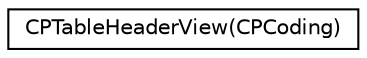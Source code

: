 digraph "Graphical Class Hierarchy"
{
  edge [fontname="Helvetica",fontsize="10",labelfontname="Helvetica",labelfontsize="10"];
  node [fontname="Helvetica",fontsize="10",shape=record];
  rankdir="LR";
  Node1 [label="CPTableHeaderView(CPCoding)",height=0.2,width=0.4,color="black", fillcolor="white", style="filled",URL="$category_c_p_table_header_view_07_c_p_coding_08.html"];
}
